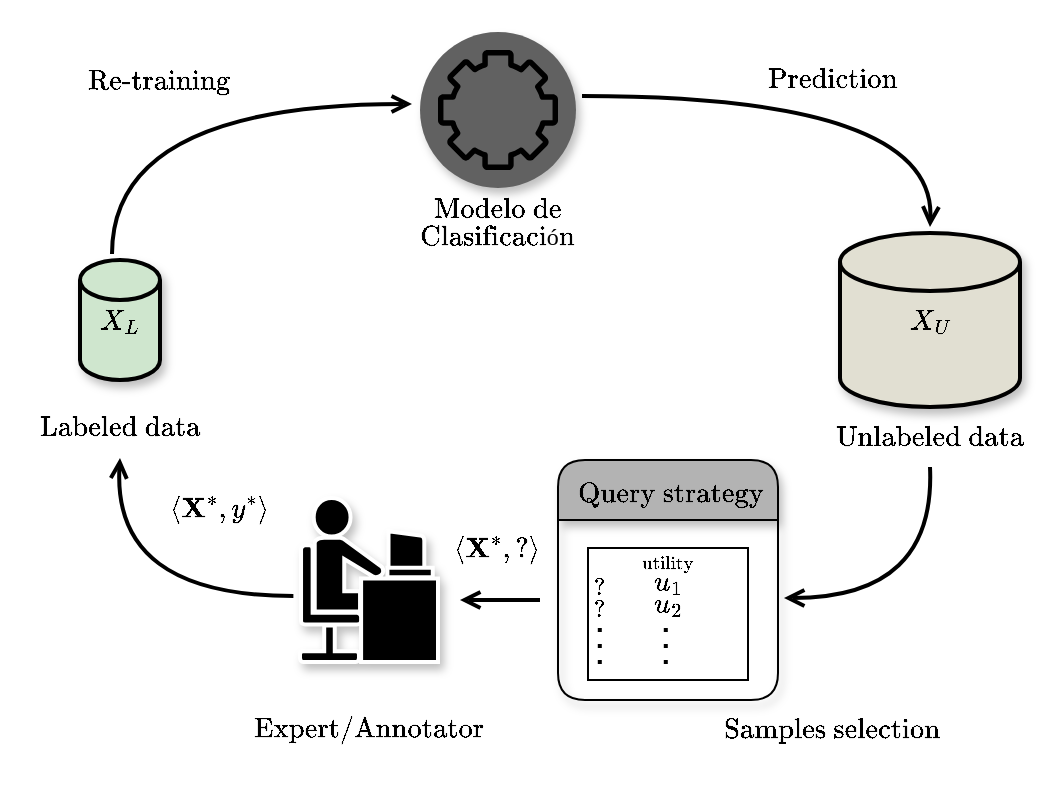 <mxfile version="28.1.1">
  <diagram name="Page-1" id="MaZ4_USWdxWsWm0Qt7zz">
    <mxGraphModel dx="2472" dy="619" grid="1" gridSize="10" guides="1" tooltips="1" connect="1" arrows="1" fold="1" page="1" pageScale="1" pageWidth="200" pageHeight="160" math="1" shadow="0">
      <root>
        <mxCell id="0" />
        <mxCell id="1" parent="0" />
        <mxCell id="M3TNASMA3s004Lqqm2Os-30" value="" style="rounded=0;whiteSpace=wrap;html=1;strokeColor=none;" parent="1" vertex="1">
          <mxGeometry x="-1590" y="-160" width="530" height="400" as="geometry" />
        </mxCell>
        <mxCell id="X0KQFQFh9XAcs2Yf_w4B-1" value="" style="ellipse;whiteSpace=wrap;html=1;aspect=fixed;fillColor=#616161;strokeColor=none;shadow=1;" parent="1" vertex="1">
          <mxGeometry x="-1380" y="-144" width="78" height="78" as="geometry" />
        </mxCell>
        <mxCell id="X0KQFQFh9XAcs2Yf_w4B-2" value="" style="sketch=0;outlineConnect=0;fontColor=#232F3E;gradientColor=none;fillColor=#000000;strokeColor=none;dashed=0;verticalLabelPosition=bottom;verticalAlign=top;align=center;html=1;fontSize=12;fontStyle=0;aspect=fixed;pointerEvents=1;shape=mxgraph.aws4.gear;" parent="1" vertex="1">
          <mxGeometry x="-1371" y="-135" width="60" height="60" as="geometry" />
        </mxCell>
        <mxCell id="X0KQFQFh9XAcs2Yf_w4B-3" value="" style="shape=image;html=1;verticalAlign=top;verticalLabelPosition=bottom;labelBackgroundColor=#ffffff;imageAspect=0;aspect=fixed;image=https://cdn0.iconfinder.com/data/icons/phosphor-light-vol-1/256/brain-light-128.png;imageBackground=#616161;" parent="1" vertex="1">
          <mxGeometry x="-1357" y="-121" width="32" height="32" as="geometry" />
        </mxCell>
        <mxCell id="X0KQFQFh9XAcs2Yf_w4B-4" value="$$\text{Modelo de}$$" style="text;html=1;align=center;verticalAlign=middle;whiteSpace=wrap;rounded=0;" parent="1" vertex="1">
          <mxGeometry x="-1371" y="-70" width="60" height="30" as="geometry" />
        </mxCell>
        <mxCell id="X0KQFQFh9XAcs2Yf_w4B-5" value="$$\text{Clasificación}$$" style="text;html=1;align=center;verticalAlign=middle;whiteSpace=wrap;rounded=0;" parent="1" vertex="1">
          <mxGeometry x="-1371" y="-57" width="60" height="30" as="geometry" />
        </mxCell>
        <mxCell id="X0KQFQFh9XAcs2Yf_w4B-6" value="$$X_L$$" style="strokeWidth=2;html=1;shape=mxgraph.flowchart.database;whiteSpace=wrap;fillColor=#CFE6CE;shadow=1;" parent="1" vertex="1">
          <mxGeometry x="-1550" y="-30" width="40" height="60" as="geometry" />
        </mxCell>
        <mxCell id="X0KQFQFh9XAcs2Yf_w4B-7" value="$$X_U$$" style="strokeWidth=2;html=1;shape=mxgraph.flowchart.database;whiteSpace=wrap;fillColor=#E1DFD2;shadow=1;" parent="1" vertex="1">
          <mxGeometry x="-1170" y="-43.5" width="90" height="87" as="geometry" />
        </mxCell>
        <mxCell id="X0KQFQFh9XAcs2Yf_w4B-8" value="" style="shape=mxgraph.cisco.people.androgenous_person;html=1;pointerEvents=1;dashed=0;fillColor=#000000;strokeColor=#ffffff;strokeWidth=2;verticalLabelPosition=bottom;verticalAlign=top;align=center;outlineConnect=0;shadow=1;" parent="1" vertex="1">
          <mxGeometry x="-1440" y="89" width="69" height="82" as="geometry" />
        </mxCell>
        <mxCell id="X0KQFQFh9XAcs2Yf_w4B-28" value="" style="swimlane;rounded=1;fillColor=#B3B3B3;swimlaneLine=1;shadow=1;glass=0;swimlaneFillColor=none;gradientColor=none;whiteSpace=wrap;html=1;fontColor=default;labelBackgroundColor=none;labelBorderColor=none;textShadow=0;startSize=30;" parent="1" vertex="1">
          <mxGeometry x="-1311" y="70" width="110" height="120" as="geometry">
            <mxRectangle x="-851" y="20" width="140" height="30" as="alternateBounds" />
          </mxGeometry>
        </mxCell>
        <mxCell id="M3TNASMA3s004Lqqm2Os-1" value="" style="rounded=0;whiteSpace=wrap;html=1;" parent="X0KQFQFh9XAcs2Yf_w4B-28" vertex="1">
          <mxGeometry x="15" y="44" width="80" height="66" as="geometry" />
        </mxCell>
        <mxCell id="M3TNASMA3s004Lqqm2Os-2" value="&lt;font style=&quot;font-size: 8px;&quot;&gt;$$\text{utility}$$&lt;/font&gt;" style="text;html=1;align=center;verticalAlign=middle;whiteSpace=wrap;rounded=0;" parent="X0KQFQFh9XAcs2Yf_w4B-28" vertex="1">
          <mxGeometry x="10" y="44" width="90" height="16" as="geometry" />
        </mxCell>
        <mxCell id="M3TNASMA3s004Lqqm2Os-3" value="$$\text{Query strategy}$$" style="text;html=1;align=center;verticalAlign=middle;whiteSpace=wrap;rounded=0;" parent="X0KQFQFh9XAcs2Yf_w4B-28" vertex="1">
          <mxGeometry x="26" y="7" width="60" height="20" as="geometry" />
        </mxCell>
        <mxCell id="M3TNASMA3s004Lqqm2Os-5" value="$$u_1$$" style="text;html=1;align=center;verticalAlign=middle;whiteSpace=wrap;rounded=0;" parent="X0KQFQFh9XAcs2Yf_w4B-28" vertex="1">
          <mxGeometry x="46" y="55" width="18" height="11" as="geometry" />
        </mxCell>
        <mxCell id="M3TNASMA3s004Lqqm2Os-6" value="$$u_2$$" style="text;html=1;align=center;verticalAlign=middle;whiteSpace=wrap;rounded=0;" parent="X0KQFQFh9XAcs2Yf_w4B-28" vertex="1">
          <mxGeometry x="46" y="66" width="18" height="11" as="geometry" />
        </mxCell>
        <mxCell id="M3TNASMA3s004Lqqm2Os-7" value="&lt;font style=&quot;font-size: 10px;&quot;&gt;$$?$$&lt;/font&gt;" style="text;html=1;align=center;verticalAlign=middle;whiteSpace=wrap;rounded=0;" parent="X0KQFQFh9XAcs2Yf_w4B-28" vertex="1">
          <mxGeometry x="12" y="58" width="18" height="11" as="geometry" />
        </mxCell>
        <mxCell id="M3TNASMA3s004Lqqm2Os-9" value="" style="endArrow=none;dashed=1;html=1;dashPattern=1 3;strokeWidth=2;rounded=0;" parent="X0KQFQFh9XAcs2Yf_w4B-28" edge="1">
          <mxGeometry width="50" height="50" relative="1" as="geometry">
            <mxPoint x="20.9" y="102" as="sourcePoint" />
            <mxPoint x="20.9" y="82" as="targetPoint" />
          </mxGeometry>
        </mxCell>
        <mxCell id="M3TNASMA3s004Lqqm2Os-8" value="&lt;font style=&quot;font-size: 10px;&quot;&gt;$$?$$&lt;/font&gt;" style="text;html=1;align=center;verticalAlign=middle;whiteSpace=wrap;rounded=0;" parent="1" vertex="1">
          <mxGeometry x="-1299" y="139" width="18" height="11" as="geometry" />
        </mxCell>
        <mxCell id="M3TNASMA3s004Lqqm2Os-10" value="" style="endArrow=none;dashed=1;html=1;dashPattern=1 3;strokeWidth=2;rounded=0;" parent="1" edge="1">
          <mxGeometry width="50" height="50" relative="1" as="geometry">
            <mxPoint x="-1257.1" y="172" as="sourcePoint" />
            <mxPoint x="-1257.1" y="152" as="targetPoint" />
          </mxGeometry>
        </mxCell>
        <mxCell id="M3TNASMA3s004Lqqm2Os-11" value="$$\text{Labeled data}$$" style="text;html=1;align=center;verticalAlign=middle;whiteSpace=wrap;rounded=0;" parent="1" vertex="1">
          <mxGeometry x="-1560" y="39" width="60" height="30" as="geometry" />
        </mxCell>
        <mxCell id="M3TNASMA3s004Lqqm2Os-12" value="$$\text{Unlabeled data}$$" style="text;html=1;align=center;verticalAlign=middle;whiteSpace=wrap;rounded=0;" parent="1" vertex="1">
          <mxGeometry x="-1155" y="43.5" width="60" height="30" as="geometry" />
        </mxCell>
        <mxCell id="M3TNASMA3s004Lqqm2Os-13" value="$$\text{Expert/Annotator}$$" style="text;html=1;align=center;verticalAlign=middle;whiteSpace=wrap;rounded=0;" parent="1" vertex="1">
          <mxGeometry x="-1435" y="190" width="60" height="30" as="geometry" />
        </mxCell>
        <mxCell id="M3TNASMA3s004Lqqm2Os-17" value="" style="endArrow=open;html=1;rounded=0;exitX=0.5;exitY=1;exitDx=0;exitDy=0;entryX=1;entryY=0.5;entryDx=0;entryDy=0;curved=1;endFill=0;strokeWidth=2;" parent="1" source="M3TNASMA3s004Lqqm2Os-12" edge="1">
          <mxGeometry width="50" height="50" relative="1" as="geometry">
            <mxPoint x="-1122" y="82.5" as="sourcePoint" />
            <mxPoint x="-1198" y="139" as="targetPoint" />
            <Array as="points">
              <mxPoint x="-1122" y="139" />
            </Array>
          </mxGeometry>
        </mxCell>
        <mxCell id="M3TNASMA3s004Lqqm2Os-19" value="" style="endArrow=open;html=1;rounded=0;entryX=0.5;entryY=1;entryDx=0;entryDy=0;exitX=0.01;exitY=0.5;exitDx=0;exitDy=0;exitPerimeter=0;strokeWidth=2;endFill=0;curved=1;" parent="1" target="M3TNASMA3s004Lqqm2Os-11" edge="1">
          <mxGeometry width="50" height="50" relative="1" as="geometry">
            <mxPoint x="-1443.31" y="138" as="sourcePoint" />
            <mxPoint x="-1534" y="77" as="targetPoint" />
            <Array as="points">
              <mxPoint x="-1534" y="138" />
            </Array>
          </mxGeometry>
        </mxCell>
        <mxCell id="M3TNASMA3s004Lqqm2Os-20" value="" style="endArrow=open;html=1;rounded=0;endFill=0;strokeWidth=2;" parent="1" edge="1">
          <mxGeometry width="50" height="50" relative="1" as="geometry">
            <mxPoint x="-1320" y="140" as="sourcePoint" />
            <mxPoint x="-1360" y="140" as="targetPoint" />
          </mxGeometry>
        </mxCell>
        <mxCell id="M3TNASMA3s004Lqqm2Os-21" value="" style="endArrow=open;html=1;rounded=0;exitX=0.5;exitY=0;exitDx=0;exitDy=0;exitPerimeter=0;entryX=0;entryY=0.5;entryDx=0;entryDy=0;strokeWidth=2;endFill=0;curved=1;" parent="1" edge="1">
          <mxGeometry width="50" height="50" relative="1" as="geometry">
            <mxPoint x="-1534" y="-33.0" as="sourcePoint" />
            <mxPoint x="-1384.0" y="-108" as="targetPoint" />
            <Array as="points">
              <mxPoint x="-1534" y="-108" />
            </Array>
          </mxGeometry>
        </mxCell>
        <mxCell id="M3TNASMA3s004Lqqm2Os-22" value="" style="endArrow=open;html=1;rounded=0;exitX=1;exitY=0.5;exitDx=0;exitDy=0;entryX=0.5;entryY=0;entryDx=0;entryDy=0;entryPerimeter=0;strokeWidth=2;endFill=0;curved=1;" parent="1" edge="1">
          <mxGeometry width="50" height="50" relative="1" as="geometry">
            <mxPoint x="-1299.0" y="-112" as="sourcePoint" />
            <mxPoint x="-1125" y="-46.5" as="targetPoint" />
            <Array as="points">
              <mxPoint x="-1122" y="-112" />
            </Array>
          </mxGeometry>
        </mxCell>
        <mxCell id="M3TNASMA3s004Lqqm2Os-23" value="$$\text{Re-training}$$" style="text;html=1;align=center;verticalAlign=middle;whiteSpace=wrap;rounded=0;" parent="1" vertex="1">
          <mxGeometry x="-1540" y="-135" width="60" height="30" as="geometry" />
        </mxCell>
        <mxCell id="M3TNASMA3s004Lqqm2Os-25" value="$$\text{Prediction}$$" style="text;html=1;align=center;verticalAlign=middle;whiteSpace=wrap;rounded=0;" parent="1" vertex="1">
          <mxGeometry x="-1204" y="-135" width="60" height="30" as="geometry" />
        </mxCell>
        <mxCell id="M3TNASMA3s004Lqqm2Os-26" value="$$\text{Samples selection}$$" style="text;html=1;align=center;verticalAlign=middle;whiteSpace=wrap;rounded=0;" parent="1" vertex="1">
          <mxGeometry x="-1204" y="190" width="60" height="30" as="geometry" />
        </mxCell>
        <mxCell id="M3TNASMA3s004Lqqm2Os-28" value="$$\langle\textbf{X}^{*},?\rangle$$" style="text;html=1;align=center;verticalAlign=middle;whiteSpace=wrap;rounded=0;" parent="1" vertex="1">
          <mxGeometry x="-1371" y="100" width="60" height="30" as="geometry" />
        </mxCell>
        <mxCell id="M3TNASMA3s004Lqqm2Os-29" value="$$\langle\textbf{X}^{*},y^{*}\rangle$$" style="text;html=1;align=center;verticalAlign=middle;whiteSpace=wrap;rounded=0;" parent="1" vertex="1">
          <mxGeometry x="-1510" y="80" width="60" height="30" as="geometry" />
        </mxCell>
      </root>
    </mxGraphModel>
  </diagram>
</mxfile>
